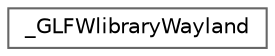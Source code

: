 digraph "类继承关系图"
{
 // LATEX_PDF_SIZE
  bgcolor="transparent";
  edge [fontname=Helvetica,fontsize=10,labelfontname=Helvetica,labelfontsize=10];
  node [fontname=Helvetica,fontsize=10,shape=box,height=0.2,width=0.4];
  rankdir="LR";
  Node0 [id="Node000000",label="_GLFWlibraryWayland",height=0.2,width=0.4,color="grey40", fillcolor="white", style="filled",URL="$struct___g_l_f_wlibrary_wayland.html",tooltip=" "];
}
